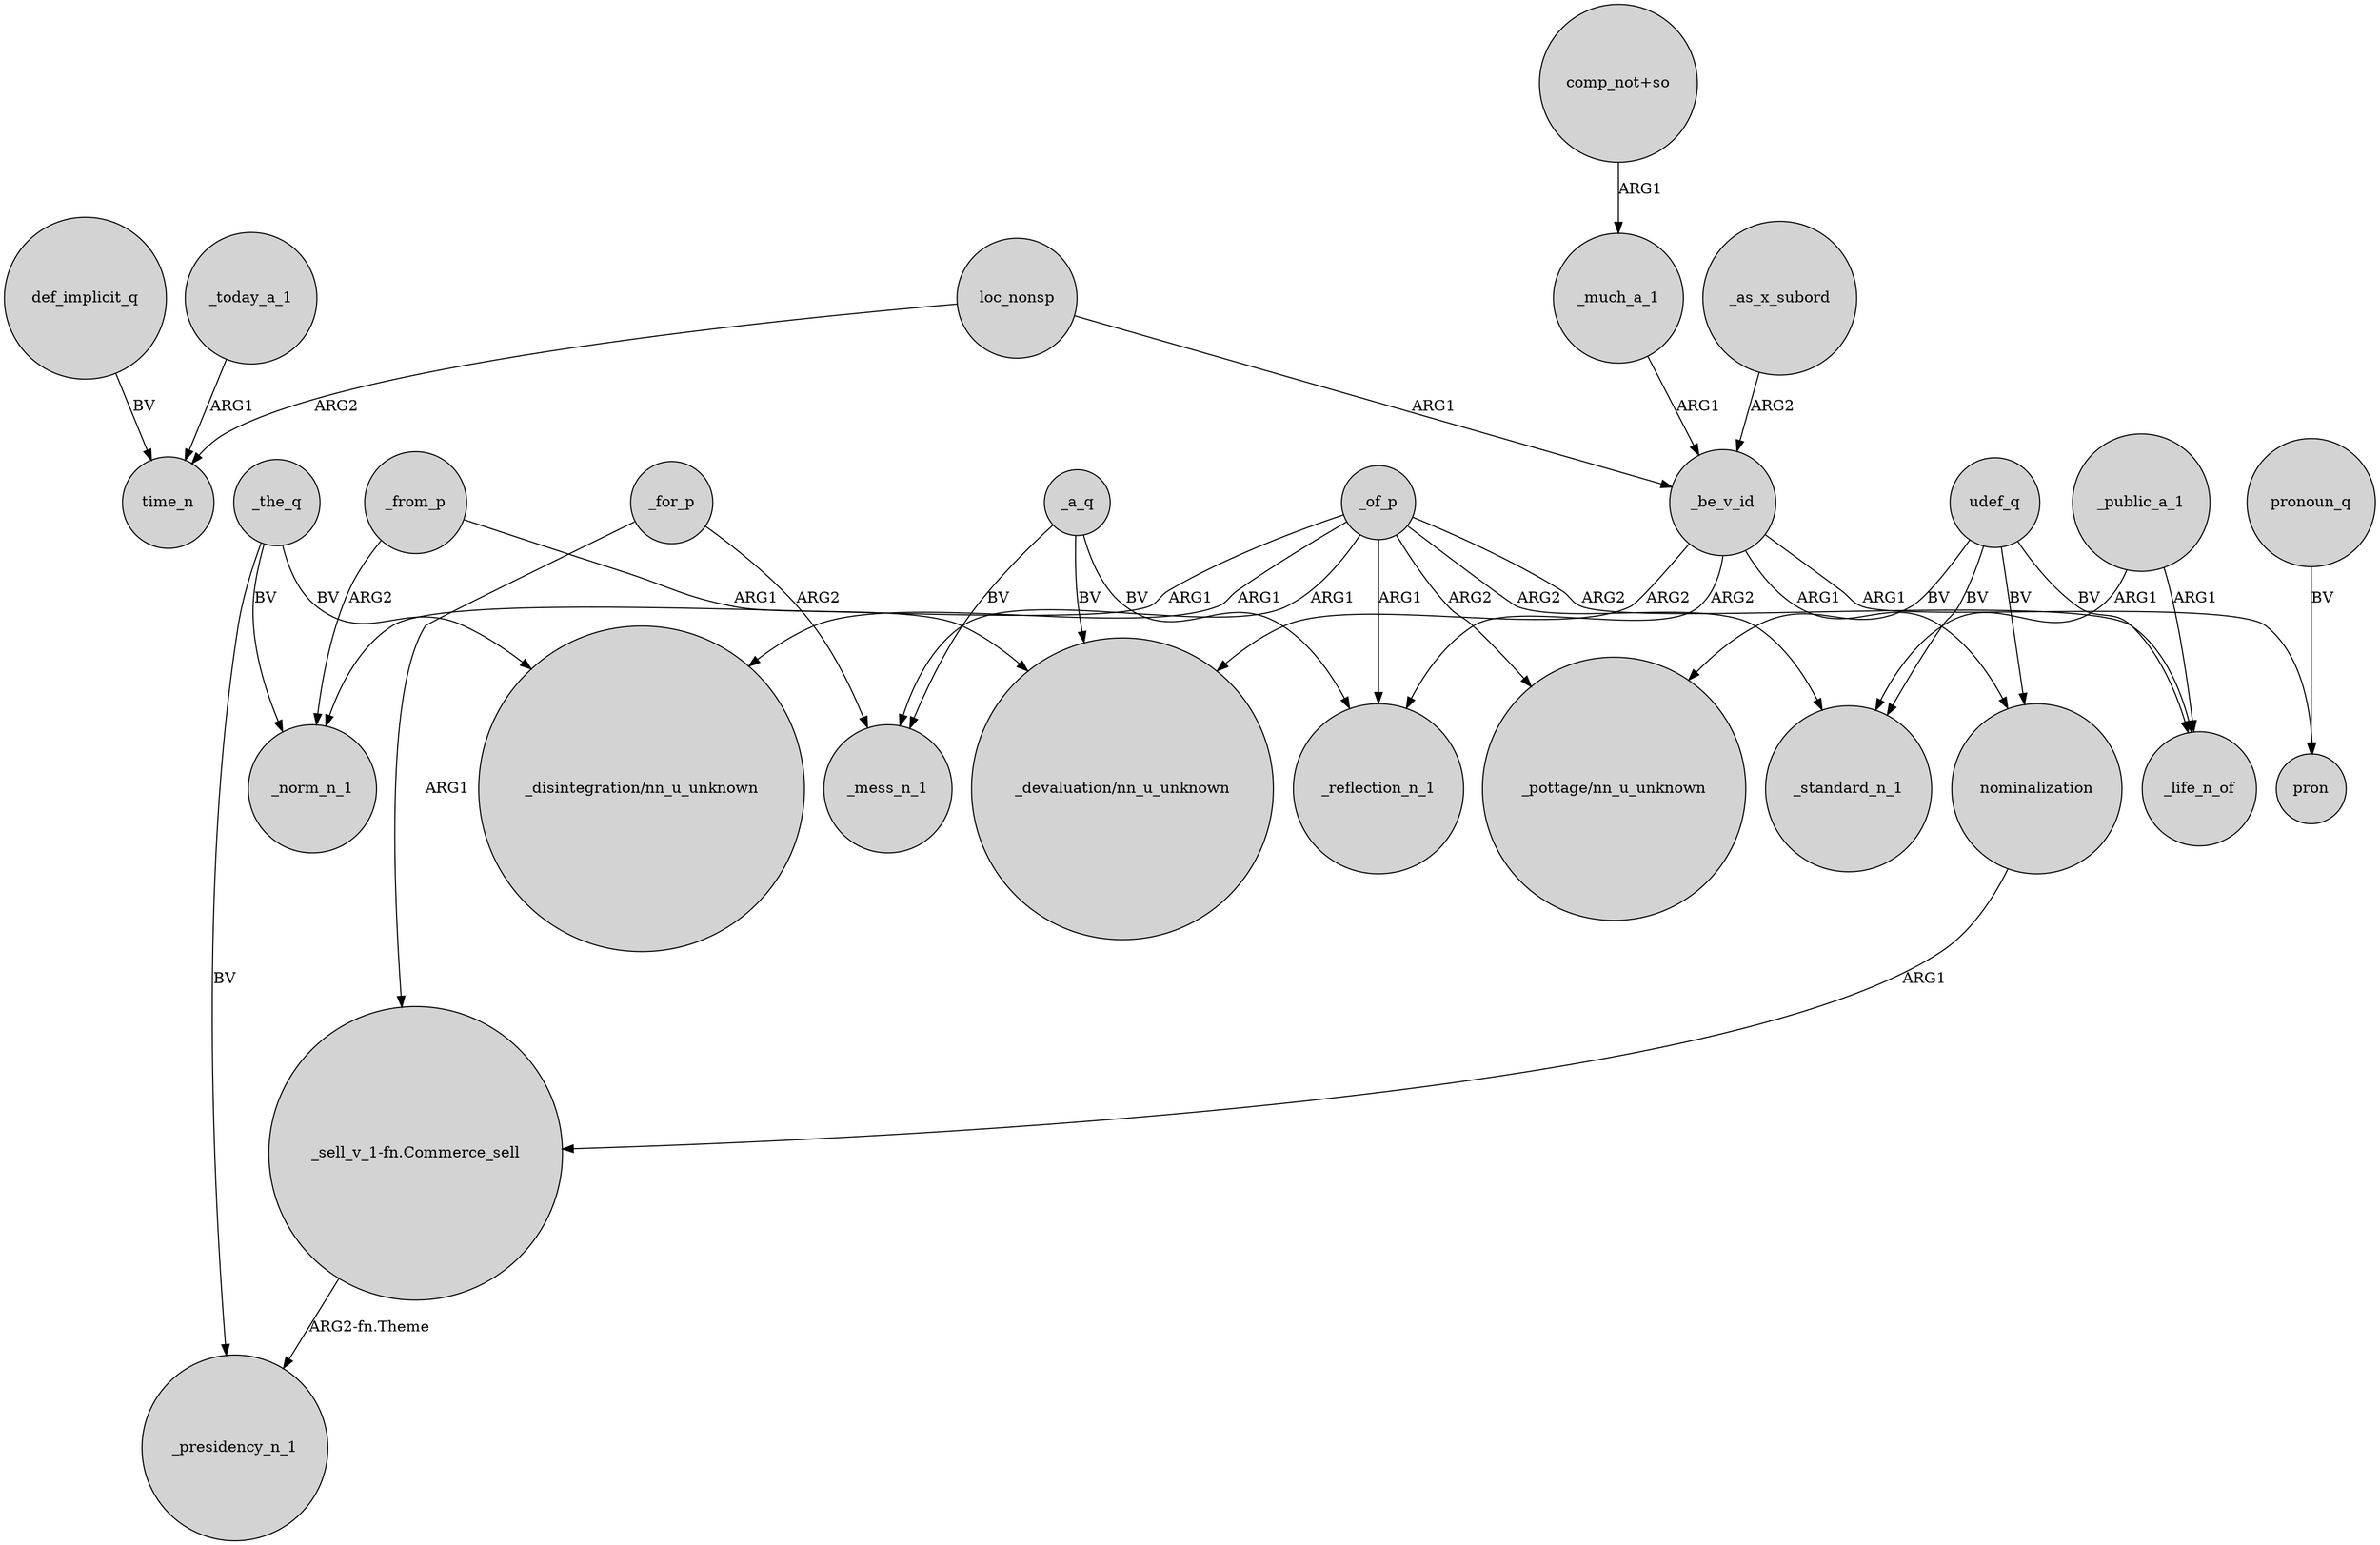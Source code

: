 digraph {
	node [shape=circle style=filled]
	_today_a_1 -> time_n [label=ARG1]
	"comp_not+so" -> _much_a_1 [label=ARG1]
	_public_a_1 -> _standard_n_1 [label=ARG1]
	_be_v_id -> nominalization [label=ARG1]
	udef_q -> _life_n_of [label=BV]
	_from_p -> "_devaluation/nn_u_unknown" [label=ARG1]
	_of_p -> _mess_n_1 [label=ARG1]
	_from_p -> _norm_n_1 [label=ARG2]
	_the_q -> _presidency_n_1 [label=BV]
	_public_a_1 -> _life_n_of [label=ARG1]
	udef_q -> "_pottage/nn_u_unknown" [label=BV]
	_be_v_id -> pron [label=ARG1]
	loc_nonsp -> time_n [label=ARG2]
	_of_p -> "_disintegration/nn_u_unknown" [label=ARG1]
	_the_q -> "_disintegration/nn_u_unknown" [label=BV]
	_for_p -> _mess_n_1 [label=ARG2]
	_as_x_subord -> _be_v_id [label=ARG2]
	pronoun_q -> pron [label=BV]
	nominalization -> "_sell_v_1-fn.Commerce_sell" [label=ARG1]
	_much_a_1 -> _be_v_id [label=ARG1]
	_the_q -> _norm_n_1 [label=BV]
	_for_p -> "_sell_v_1-fn.Commerce_sell" [label=ARG1]
	"_sell_v_1-fn.Commerce_sell" -> _presidency_n_1 [label="ARG2-fn.Theme"]
	udef_q -> nominalization [label=BV]
	_a_q -> _mess_n_1 [label=BV]
	_a_q -> "_devaluation/nn_u_unknown" [label=BV]
	_of_p -> "_pottage/nn_u_unknown" [label=ARG2]
	_a_q -> _reflection_n_1 [label=BV]
	loc_nonsp -> _be_v_id [label=ARG1]
	_of_p -> _norm_n_1 [label=ARG1]
	_be_v_id -> _reflection_n_1 [label=ARG2]
	_of_p -> _reflection_n_1 [label=ARG1]
	_of_p -> _life_n_of [label=ARG2]
	udef_q -> _standard_n_1 [label=BV]
	_be_v_id -> "_devaluation/nn_u_unknown" [label=ARG2]
	_of_p -> _standard_n_1 [label=ARG2]
	def_implicit_q -> time_n [label=BV]
}
